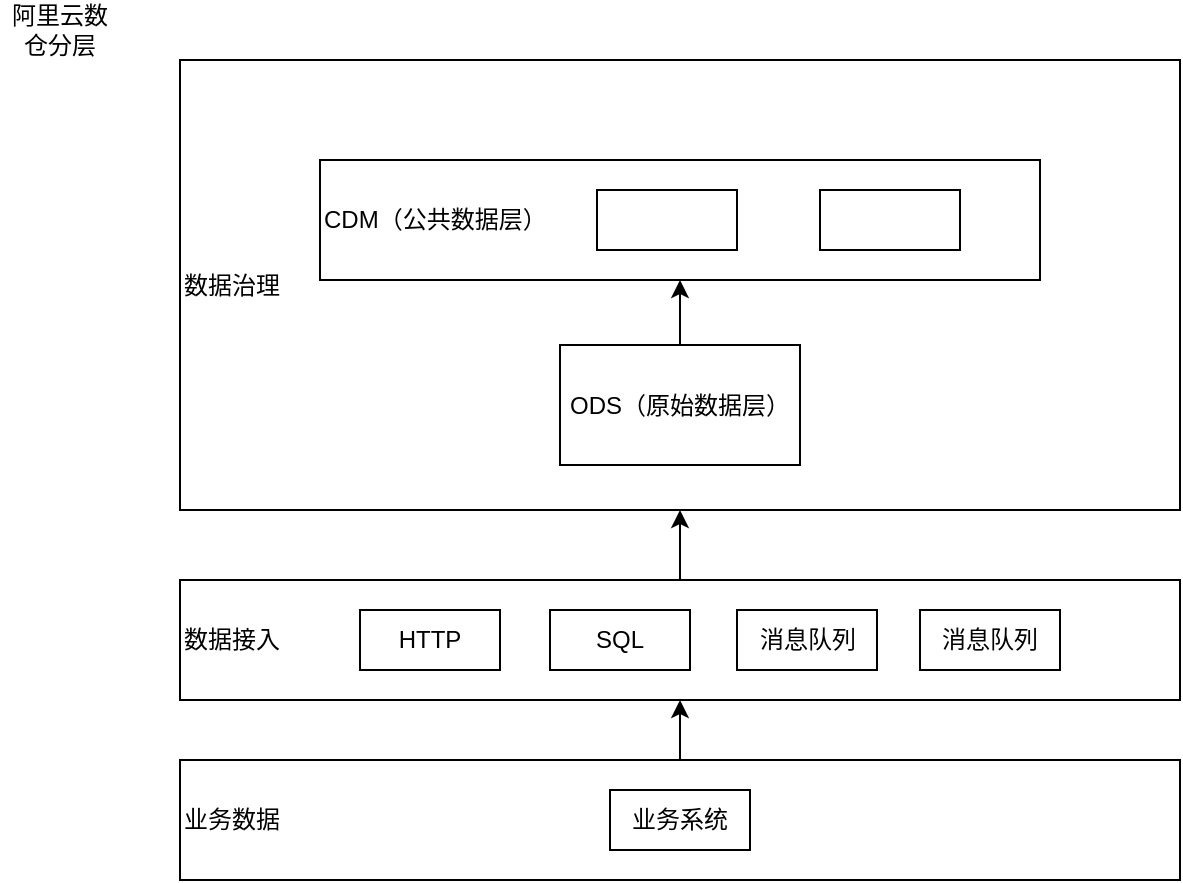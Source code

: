 <mxfile version="27.0.6">
  <diagram name="第 1 页" id="IsGkAifAaymL5s1E6pn2">
    <mxGraphModel dx="1226" dy="620" grid="1" gridSize="10" guides="1" tooltips="1" connect="1" arrows="1" fold="1" page="1" pageScale="1" pageWidth="827" pageHeight="1169" math="0" shadow="0">
      <root>
        <mxCell id="0" />
        <mxCell id="1" parent="0" />
        <mxCell id="WRWL0OdQ9SYDnA062jXD-10" value="数据治理" style="rounded=0;whiteSpace=wrap;html=1;align=left;" vertex="1" parent="1">
          <mxGeometry x="100" y="40" width="500" height="225" as="geometry" />
        </mxCell>
        <mxCell id="I_psaVGzcSdA9k-5AXr2-1" value="CDM（公共数据层）" style="rounded=0;whiteSpace=wrap;html=1;align=left;" parent="1" vertex="1">
          <mxGeometry x="170" y="90" width="360" height="60" as="geometry" />
        </mxCell>
        <mxCell id="WRWL0OdQ9SYDnA062jXD-16" style="edgeStyle=orthogonalEdgeStyle;rounded=0;orthogonalLoop=1;jettySize=auto;html=1;exitX=0.5;exitY=0;exitDx=0;exitDy=0;" edge="1" parent="1" source="EinJu-5x4WggMxgmagd6-1" target="I_psaVGzcSdA9k-5AXr2-1">
          <mxGeometry relative="1" as="geometry" />
        </mxCell>
        <mxCell id="EinJu-5x4WggMxgmagd6-1" value="ODS（原始数据层）" style="rounded=0;whiteSpace=wrap;html=1;" parent="1" vertex="1">
          <mxGeometry x="290" y="182.5" width="120" height="60" as="geometry" />
        </mxCell>
        <mxCell id="WRWL0OdQ9SYDnA062jXD-1" value="阿里云数仓分层" style="text;html=1;align=center;verticalAlign=middle;whiteSpace=wrap;rounded=0;" vertex="1" parent="1">
          <mxGeometry x="10" y="10" width="60" height="30" as="geometry" />
        </mxCell>
        <mxCell id="WRWL0OdQ9SYDnA062jXD-2" value="" style="rounded=0;whiteSpace=wrap;html=1;" vertex="1" parent="1">
          <mxGeometry x="420" y="105" width="70" height="30" as="geometry" />
        </mxCell>
        <mxCell id="WRWL0OdQ9SYDnA062jXD-13" style="edgeStyle=orthogonalEdgeStyle;rounded=0;orthogonalLoop=1;jettySize=auto;html=1;exitX=0.5;exitY=0;exitDx=0;exitDy=0;entryX=0.5;entryY=1;entryDx=0;entryDy=0;" edge="1" parent="1" source="WRWL0OdQ9SYDnA062jXD-3" target="WRWL0OdQ9SYDnA062jXD-10">
          <mxGeometry relative="1" as="geometry" />
        </mxCell>
        <mxCell id="WRWL0OdQ9SYDnA062jXD-3" value="数据接入" style="rounded=0;whiteSpace=wrap;html=1;align=left;" vertex="1" parent="1">
          <mxGeometry x="100" y="300" width="500" height="60" as="geometry" />
        </mxCell>
        <mxCell id="WRWL0OdQ9SYDnA062jXD-4" value="HTTP" style="rounded=0;whiteSpace=wrap;html=1;" vertex="1" parent="1">
          <mxGeometry x="190" y="315" width="70" height="30" as="geometry" />
        </mxCell>
        <mxCell id="WRWL0OdQ9SYDnA062jXD-7" value="SQL" style="rounded=0;whiteSpace=wrap;html=1;" vertex="1" parent="1">
          <mxGeometry x="285" y="315" width="70" height="30" as="geometry" />
        </mxCell>
        <mxCell id="WRWL0OdQ9SYDnA062jXD-8" value="消息队列" style="rounded=0;whiteSpace=wrap;html=1;" vertex="1" parent="1">
          <mxGeometry x="378.5" y="315" width="70" height="30" as="geometry" />
        </mxCell>
        <mxCell id="WRWL0OdQ9SYDnA062jXD-9" value="消息队列" style="rounded=0;whiteSpace=wrap;html=1;" vertex="1" parent="1">
          <mxGeometry x="470" y="315" width="70" height="30" as="geometry" />
        </mxCell>
        <mxCell id="WRWL0OdQ9SYDnA062jXD-12" style="edgeStyle=orthogonalEdgeStyle;rounded=0;orthogonalLoop=1;jettySize=auto;html=1;exitX=0.5;exitY=0;exitDx=0;exitDy=0;entryX=0.5;entryY=1;entryDx=0;entryDy=0;" edge="1" parent="1" source="WRWL0OdQ9SYDnA062jXD-11" target="WRWL0OdQ9SYDnA062jXD-3">
          <mxGeometry relative="1" as="geometry" />
        </mxCell>
        <mxCell id="WRWL0OdQ9SYDnA062jXD-11" value="业务数据" style="rounded=0;whiteSpace=wrap;html=1;align=left;" vertex="1" parent="1">
          <mxGeometry x="100" y="390" width="500" height="60" as="geometry" />
        </mxCell>
        <mxCell id="WRWL0OdQ9SYDnA062jXD-14" value="业务系统" style="rounded=0;whiteSpace=wrap;html=1;" vertex="1" parent="1">
          <mxGeometry x="315" y="405" width="70" height="30" as="geometry" />
        </mxCell>
        <mxCell id="WRWL0OdQ9SYDnA062jXD-17" value="" style="rounded=0;whiteSpace=wrap;html=1;" vertex="1" parent="1">
          <mxGeometry x="308.5" y="105" width="70" height="30" as="geometry" />
        </mxCell>
      </root>
    </mxGraphModel>
  </diagram>
</mxfile>
